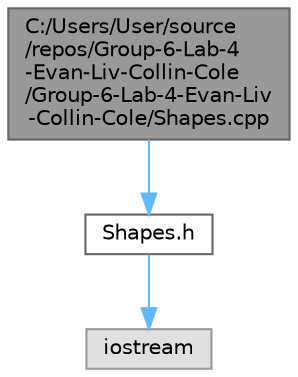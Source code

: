 digraph "C:/Users/User/source/repos/Group-6-Lab-4-Evan-Liv-Collin-Cole/Group-6-Lab-4-Evan-Liv-Collin-Cole/Shapes.cpp"
{
 // LATEX_PDF_SIZE
  bgcolor="transparent";
  edge [fontname=Helvetica,fontsize=10,labelfontname=Helvetica,labelfontsize=10];
  node [fontname=Helvetica,fontsize=10,shape=box,height=0.2,width=0.4];
  Node1 [id="Node000001",label="C:/Users/User/source\l/repos/Group-6-Lab-4\l-Evan-Liv-Collin-Cole\l/Group-6-Lab-4-Evan-Liv\l-Collin-Cole/Shapes.cpp",height=0.2,width=0.4,color="gray40", fillcolor="grey60", style="filled", fontcolor="black",tooltip=" "];
  Node1 -> Node2 [id="edge1_Node000001_Node000002",color="steelblue1",style="solid",tooltip=" "];
  Node2 [id="Node000002",label="Shapes.h",height=0.2,width=0.4,color="grey40", fillcolor="white", style="filled",URL="$_shapes_8h.html",tooltip="Header file defining the Shape interface and related functions."];
  Node2 -> Node3 [id="edge2_Node000002_Node000003",color="steelblue1",style="solid",tooltip=" "];
  Node3 [id="Node000003",label="iostream",height=0.2,width=0.4,color="grey60", fillcolor="#E0E0E0", style="filled",tooltip=" "];
}
